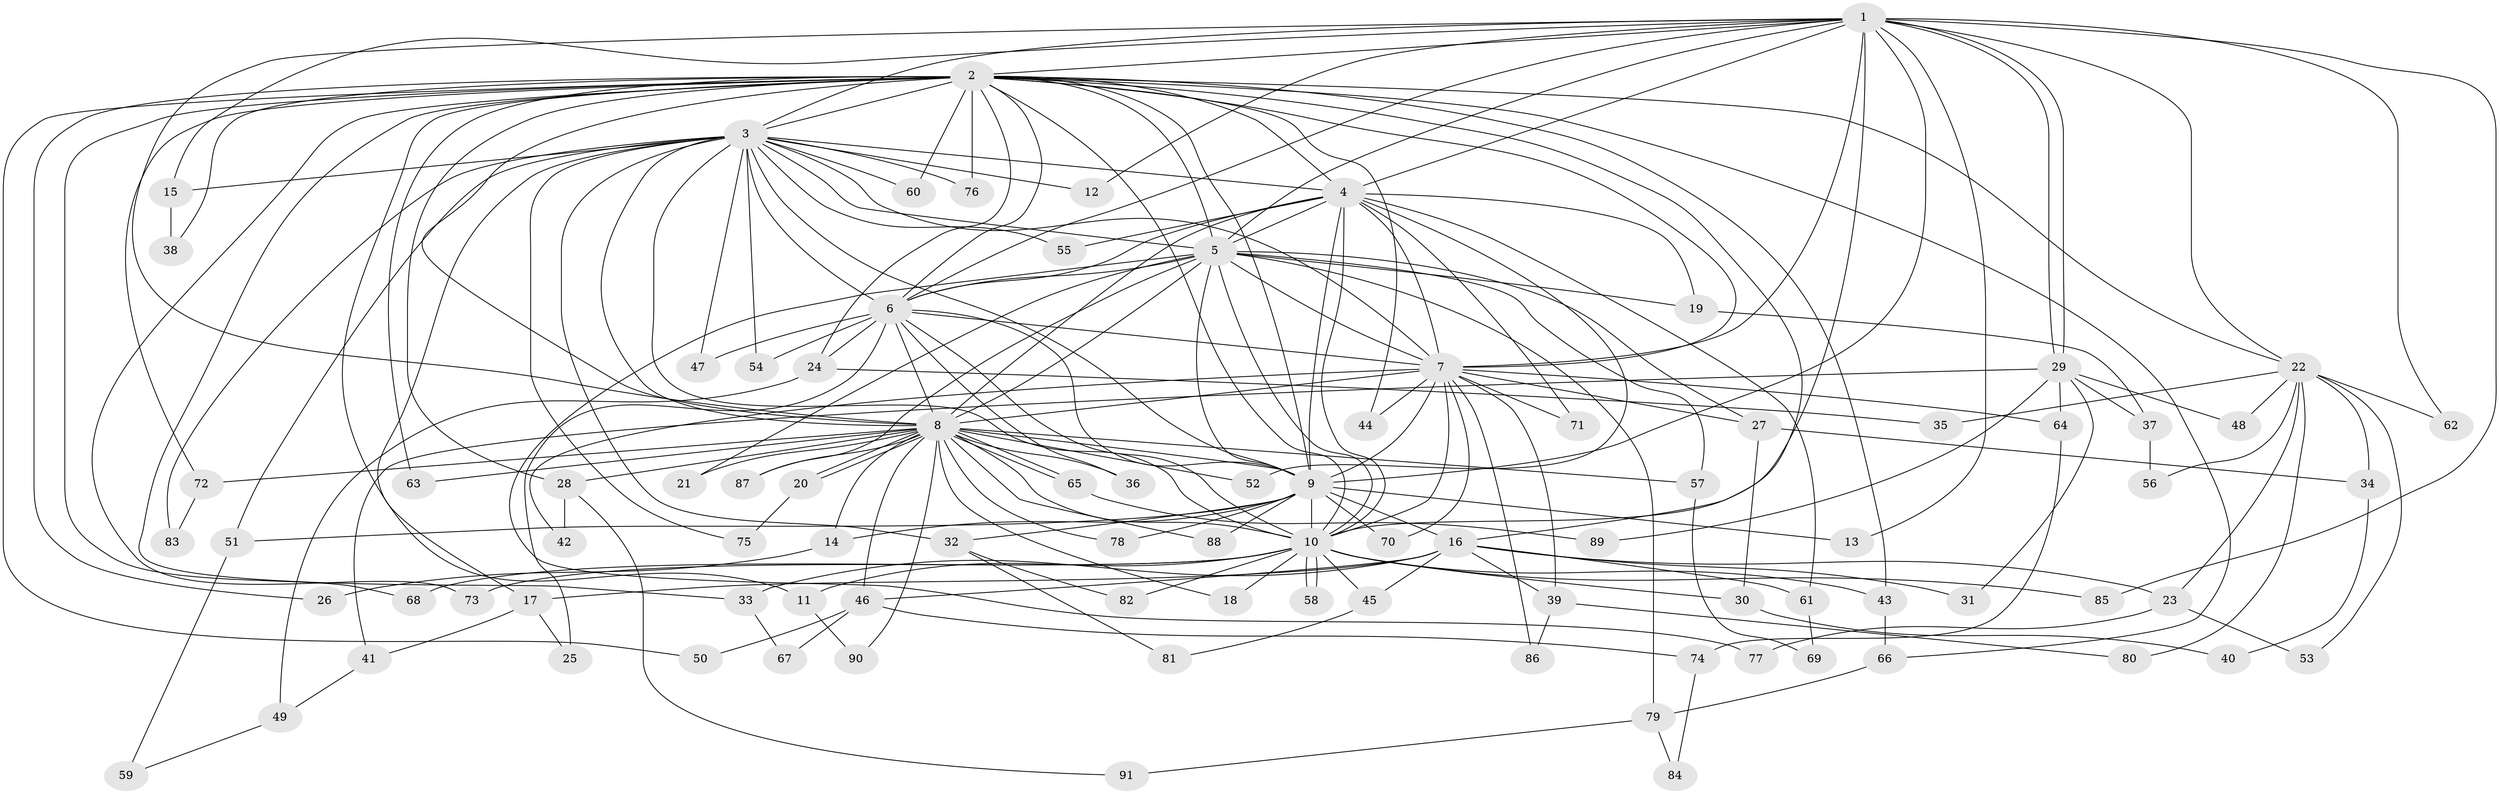 // Generated by graph-tools (version 1.1) at 2025/34/03/09/25 02:34:59]
// undirected, 91 vertices, 207 edges
graph export_dot {
graph [start="1"]
  node [color=gray90,style=filled];
  1;
  2;
  3;
  4;
  5;
  6;
  7;
  8;
  9;
  10;
  11;
  12;
  13;
  14;
  15;
  16;
  17;
  18;
  19;
  20;
  21;
  22;
  23;
  24;
  25;
  26;
  27;
  28;
  29;
  30;
  31;
  32;
  33;
  34;
  35;
  36;
  37;
  38;
  39;
  40;
  41;
  42;
  43;
  44;
  45;
  46;
  47;
  48;
  49;
  50;
  51;
  52;
  53;
  54;
  55;
  56;
  57;
  58;
  59;
  60;
  61;
  62;
  63;
  64;
  65;
  66;
  67;
  68;
  69;
  70;
  71;
  72;
  73;
  74;
  75;
  76;
  77;
  78;
  79;
  80;
  81;
  82;
  83;
  84;
  85;
  86;
  87;
  88;
  89;
  90;
  91;
  1 -- 2;
  1 -- 3;
  1 -- 4;
  1 -- 5;
  1 -- 6;
  1 -- 7;
  1 -- 8;
  1 -- 9;
  1 -- 10;
  1 -- 12;
  1 -- 13;
  1 -- 15;
  1 -- 22;
  1 -- 29;
  1 -- 29;
  1 -- 62;
  1 -- 85;
  2 -- 3;
  2 -- 4;
  2 -- 5;
  2 -- 6;
  2 -- 7;
  2 -- 8;
  2 -- 9;
  2 -- 10;
  2 -- 11;
  2 -- 16;
  2 -- 22;
  2 -- 24;
  2 -- 26;
  2 -- 28;
  2 -- 33;
  2 -- 38;
  2 -- 43;
  2 -- 44;
  2 -- 50;
  2 -- 60;
  2 -- 63;
  2 -- 66;
  2 -- 68;
  2 -- 72;
  2 -- 73;
  2 -- 76;
  3 -- 4;
  3 -- 5;
  3 -- 6;
  3 -- 7;
  3 -- 8;
  3 -- 9;
  3 -- 10;
  3 -- 12;
  3 -- 15;
  3 -- 17;
  3 -- 32;
  3 -- 47;
  3 -- 51;
  3 -- 54;
  3 -- 55;
  3 -- 60;
  3 -- 75;
  3 -- 76;
  3 -- 83;
  4 -- 5;
  4 -- 6;
  4 -- 7;
  4 -- 8;
  4 -- 9;
  4 -- 10;
  4 -- 19;
  4 -- 52;
  4 -- 55;
  4 -- 61;
  4 -- 71;
  5 -- 6;
  5 -- 7;
  5 -- 8;
  5 -- 9;
  5 -- 10;
  5 -- 19;
  5 -- 21;
  5 -- 27;
  5 -- 57;
  5 -- 77;
  5 -- 79;
  5 -- 87;
  6 -- 7;
  6 -- 8;
  6 -- 9;
  6 -- 10;
  6 -- 24;
  6 -- 25;
  6 -- 36;
  6 -- 47;
  6 -- 54;
  7 -- 8;
  7 -- 9;
  7 -- 10;
  7 -- 27;
  7 -- 39;
  7 -- 42;
  7 -- 44;
  7 -- 64;
  7 -- 70;
  7 -- 71;
  7 -- 86;
  8 -- 9;
  8 -- 10;
  8 -- 14;
  8 -- 18;
  8 -- 20;
  8 -- 20;
  8 -- 21;
  8 -- 28;
  8 -- 36;
  8 -- 46;
  8 -- 52;
  8 -- 57;
  8 -- 63;
  8 -- 65;
  8 -- 65;
  8 -- 72;
  8 -- 78;
  8 -- 87;
  8 -- 88;
  8 -- 90;
  9 -- 10;
  9 -- 13;
  9 -- 14;
  9 -- 16;
  9 -- 32;
  9 -- 51;
  9 -- 70;
  9 -- 78;
  9 -- 88;
  10 -- 11;
  10 -- 18;
  10 -- 30;
  10 -- 43;
  10 -- 45;
  10 -- 58;
  10 -- 58;
  10 -- 68;
  10 -- 73;
  10 -- 82;
  10 -- 85;
  11 -- 90;
  14 -- 26;
  15 -- 38;
  16 -- 17;
  16 -- 23;
  16 -- 31;
  16 -- 33;
  16 -- 39;
  16 -- 45;
  16 -- 46;
  16 -- 61;
  17 -- 25;
  17 -- 41;
  19 -- 37;
  20 -- 75;
  22 -- 23;
  22 -- 34;
  22 -- 35;
  22 -- 48;
  22 -- 53;
  22 -- 56;
  22 -- 62;
  22 -- 80;
  23 -- 53;
  23 -- 77;
  24 -- 35;
  24 -- 49;
  27 -- 30;
  27 -- 34;
  28 -- 42;
  28 -- 91;
  29 -- 31;
  29 -- 37;
  29 -- 41;
  29 -- 48;
  29 -- 64;
  29 -- 89;
  30 -- 40;
  32 -- 81;
  32 -- 82;
  33 -- 67;
  34 -- 40;
  37 -- 56;
  39 -- 80;
  39 -- 86;
  41 -- 49;
  43 -- 66;
  45 -- 81;
  46 -- 50;
  46 -- 67;
  46 -- 74;
  49 -- 59;
  51 -- 59;
  57 -- 69;
  61 -- 69;
  64 -- 74;
  65 -- 89;
  66 -- 79;
  72 -- 83;
  74 -- 84;
  79 -- 84;
  79 -- 91;
}
